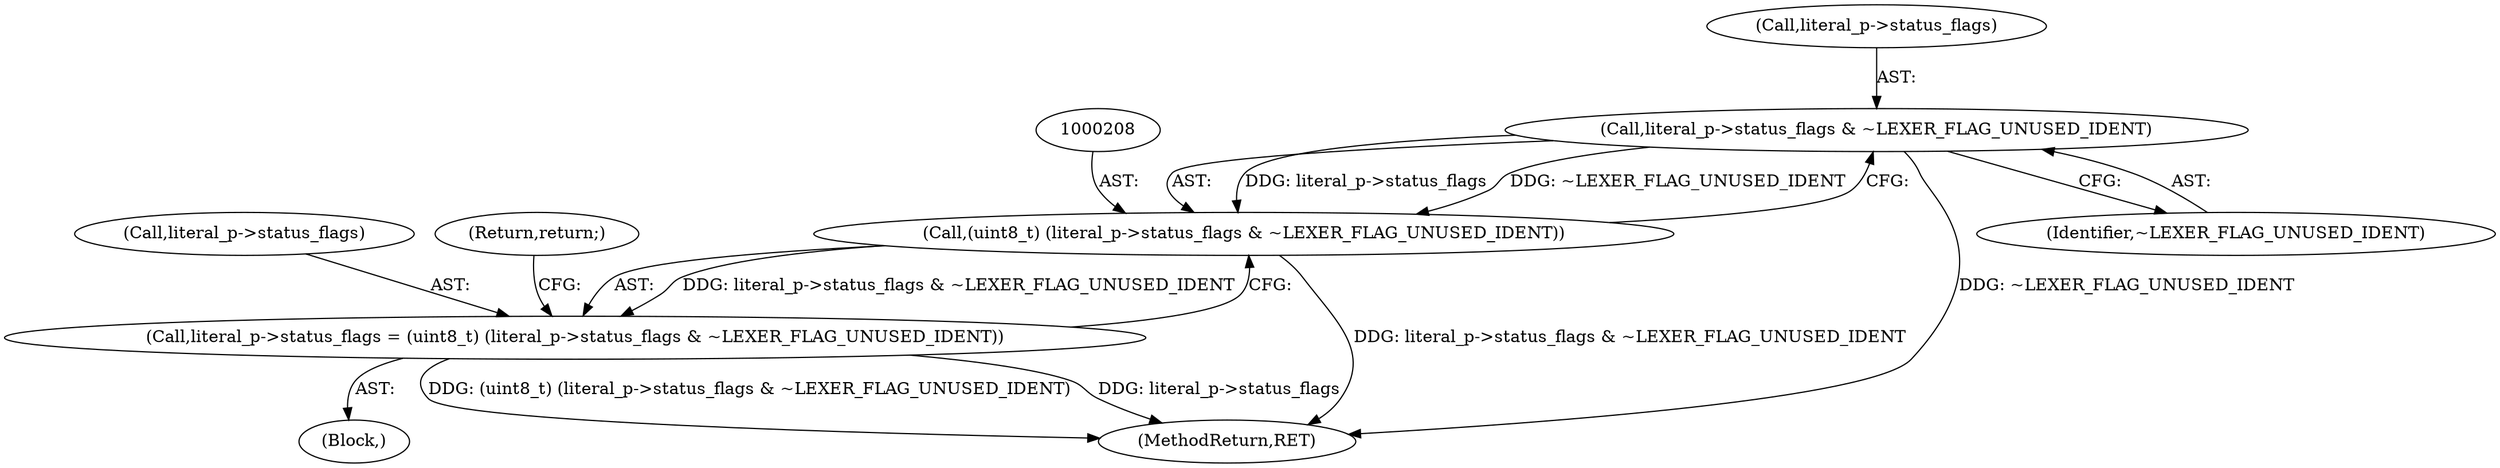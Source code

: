 digraph "0_jerryscript_03a8c630f015f63268639d3ed3bf82cff6fa77d8@pointer" {
"1000209" [label="(Call,literal_p->status_flags & ~LEXER_FLAG_UNUSED_IDENT)"];
"1000207" [label="(Call,(uint8_t) (literal_p->status_flags & ~LEXER_FLAG_UNUSED_IDENT))"];
"1000203" [label="(Call,literal_p->status_flags = (uint8_t) (literal_p->status_flags & ~LEXER_FLAG_UNUSED_IDENT))"];
"1000204" [label="(Call,literal_p->status_flags)"];
"1000186" [label="(Block,)"];
"1000210" [label="(Call,literal_p->status_flags)"];
"1000203" [label="(Call,literal_p->status_flags = (uint8_t) (literal_p->status_flags & ~LEXER_FLAG_UNUSED_IDENT))"];
"1000207" [label="(Call,(uint8_t) (literal_p->status_flags & ~LEXER_FLAG_UNUSED_IDENT))"];
"1000323" [label="(MethodReturn,RET)"];
"1000214" [label="(Return,return;)"];
"1000213" [label="(Identifier,~LEXER_FLAG_UNUSED_IDENT)"];
"1000209" [label="(Call,literal_p->status_flags & ~LEXER_FLAG_UNUSED_IDENT)"];
"1000209" -> "1000207"  [label="AST: "];
"1000209" -> "1000213"  [label="CFG: "];
"1000210" -> "1000209"  [label="AST: "];
"1000213" -> "1000209"  [label="AST: "];
"1000207" -> "1000209"  [label="CFG: "];
"1000209" -> "1000323"  [label="DDG: ~LEXER_FLAG_UNUSED_IDENT"];
"1000209" -> "1000207"  [label="DDG: literal_p->status_flags"];
"1000209" -> "1000207"  [label="DDG: ~LEXER_FLAG_UNUSED_IDENT"];
"1000207" -> "1000203"  [label="AST: "];
"1000208" -> "1000207"  [label="AST: "];
"1000203" -> "1000207"  [label="CFG: "];
"1000207" -> "1000323"  [label="DDG: literal_p->status_flags & ~LEXER_FLAG_UNUSED_IDENT"];
"1000207" -> "1000203"  [label="DDG: literal_p->status_flags & ~LEXER_FLAG_UNUSED_IDENT"];
"1000203" -> "1000186"  [label="AST: "];
"1000204" -> "1000203"  [label="AST: "];
"1000214" -> "1000203"  [label="CFG: "];
"1000203" -> "1000323"  [label="DDG: (uint8_t) (literal_p->status_flags & ~LEXER_FLAG_UNUSED_IDENT)"];
"1000203" -> "1000323"  [label="DDG: literal_p->status_flags"];
}
